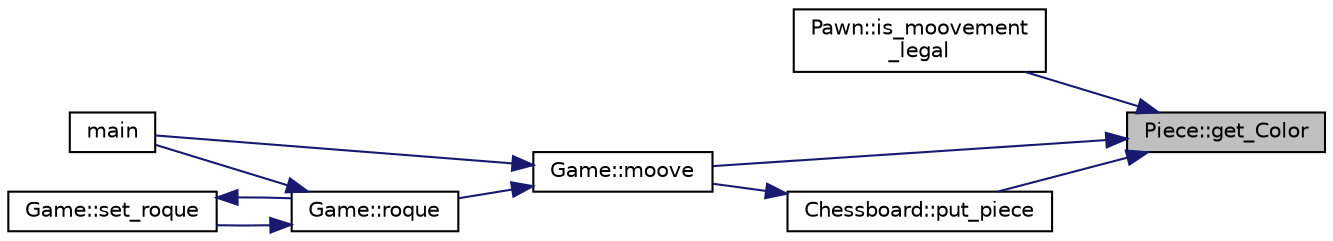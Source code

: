 digraph "Piece::get_Color"
{
 // LATEX_PDF_SIZE
  edge [fontname="Helvetica",fontsize="10",labelfontname="Helvetica",labelfontsize="10"];
  node [fontname="Helvetica",fontsize="10",shape=record];
  rankdir="RL";
  Node1 [label="Piece::get_Color",height=0.2,width=0.4,color="black", fillcolor="grey75", style="filled", fontcolor="black",tooltip="renvoie la couleur de la pièce"];
  Node1 -> Node2 [dir="back",color="midnightblue",fontsize="10",style="solid",fontname="Helvetica"];
  Node2 [label="Pawn::is_moovement\l_legal",height=0.2,width=0.4,color="black", fillcolor="white", style="filled",URL="$de/dff/classPawn.html#af678477e0d92c4f70fc7a10af73710fa",tooltip="cette fonction permet de voir si le mouvement demandé par l'utilisateur est légale et autorisé pour u..."];
  Node1 -> Node3 [dir="back",color="midnightblue",fontsize="10",style="solid",fontname="Helvetica"];
  Node3 [label="Game::moove",height=0.2,width=0.4,color="black", fillcolor="white", style="filled",URL="$d9/d68/classGame.html#a8db1fa47863a7a67ecb06327474d9612",tooltip="gestion du déplacement suite à la saisie du coup doit faire appel aux méthodes de vérification de val..."];
  Node3 -> Node4 [dir="back",color="midnightblue",fontsize="10",style="solid",fontname="Helvetica"];
  Node4 [label="main",height=0.2,width=0.4,color="black", fillcolor="white", style="filled",URL="$dd/d66/echecs_8cpp.html#ae66f6b31b5ad750f1fe042a706a4e3d4",tooltip=" "];
  Node3 -> Node5 [dir="back",color="midnightblue",fontsize="10",style="solid",fontname="Helvetica"];
  Node5 [label="Game::roque",height=0.2,width=0.4,color="black", fillcolor="white", style="filled",URL="$d9/d68/classGame.html#ac6bf6130a938fc687f418e77d5c9aa95",tooltip="si un roque est demandé, il faut spécifier les cases de départ et d'arrivée du roi et de la tour,..."];
  Node5 -> Node4 [dir="back",color="midnightblue",fontsize="10",style="solid",fontname="Helvetica"];
  Node5 -> Node6 [dir="back",color="midnightblue",fontsize="10",style="solid",fontname="Helvetica"];
  Node6 [label="Game::set_roque",height=0.2,width=0.4,color="black", fillcolor="white", style="filled",URL="$d9/d68/classGame.html#abcdda5e3d466a365c84fefaf27a30ece",tooltip="change la valeur de roque_en_cours"];
  Node6 -> Node5 [dir="back",color="midnightblue",fontsize="10",style="solid",fontname="Helvetica"];
  Node1 -> Node7 [dir="back",color="midnightblue",fontsize="10",style="solid",fontname="Helvetica"];
  Node7 [label="Chessboard::put_piece",height=0.2,width=0.4,color="black", fillcolor="white", style="filled",URL="$df/d81/classChessboard.html#a1b5dfe224dabc92ed01ed11667ba61a2",tooltip="pose une pièce à la case spécifiée La pose est possile si la case est vide ou si elle contient une pi..."];
  Node7 -> Node3 [dir="back",color="midnightblue",fontsize="10",style="solid",fontname="Helvetica"];
}
